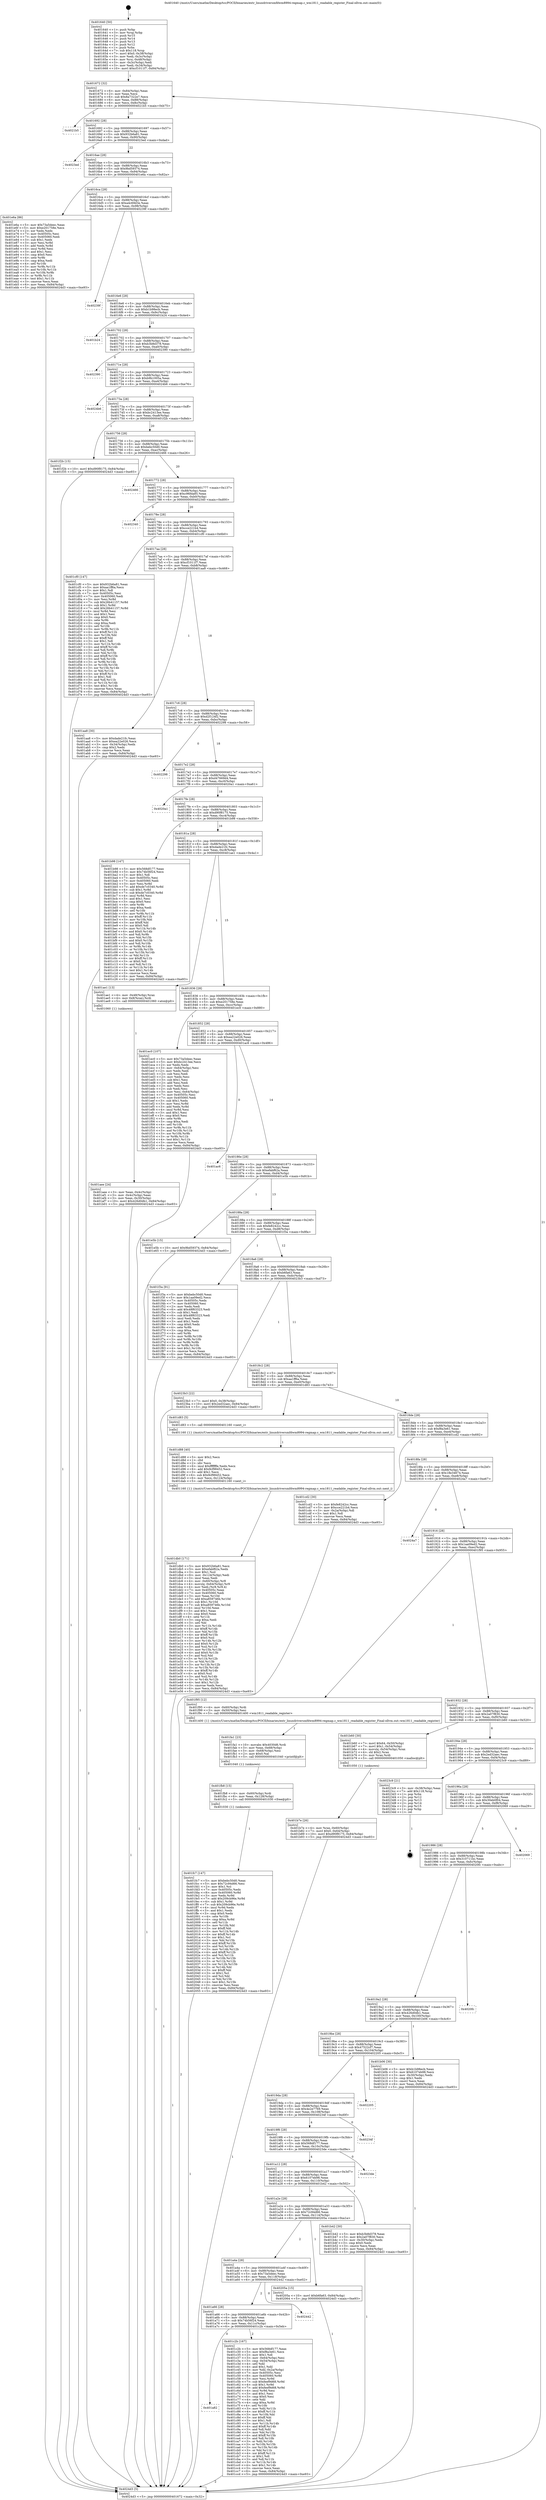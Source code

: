 digraph "0x401640" {
  label = "0x401640 (/mnt/c/Users/mathe/Desktop/tcc/POCII/binaries/extr_linuxdriversmfdwm8994-regmap.c_wm1811_readable_register_Final-ollvm.out::main(0))"
  labelloc = "t"
  node[shape=record]

  Entry [label="",width=0.3,height=0.3,shape=circle,fillcolor=black,style=filled]
  "0x401672" [label="{
     0x401672 [32]\l
     | [instrs]\l
     &nbsp;&nbsp;0x401672 \<+6\>: mov -0x84(%rbp),%eax\l
     &nbsp;&nbsp;0x401678 \<+2\>: mov %eax,%ecx\l
     &nbsp;&nbsp;0x40167a \<+6\>: sub $0x8a7322e7,%ecx\l
     &nbsp;&nbsp;0x401680 \<+6\>: mov %eax,-0x88(%rbp)\l
     &nbsp;&nbsp;0x401686 \<+6\>: mov %ecx,-0x8c(%rbp)\l
     &nbsp;&nbsp;0x40168c \<+6\>: je 00000000004021b5 \<main+0xb75\>\l
  }"]
  "0x4021b5" [label="{
     0x4021b5\l
  }", style=dashed]
  "0x401692" [label="{
     0x401692 [28]\l
     | [instrs]\l
     &nbsp;&nbsp;0x401692 \<+5\>: jmp 0000000000401697 \<main+0x57\>\l
     &nbsp;&nbsp;0x401697 \<+6\>: mov -0x88(%rbp),%eax\l
     &nbsp;&nbsp;0x40169d \<+5\>: sub $0x932b6a81,%eax\l
     &nbsp;&nbsp;0x4016a2 \<+6\>: mov %eax,-0x90(%rbp)\l
     &nbsp;&nbsp;0x4016a8 \<+6\>: je 00000000004023ed \<main+0xdad\>\l
  }"]
  Exit [label="",width=0.3,height=0.3,shape=circle,fillcolor=black,style=filled,peripheries=2]
  "0x4023ed" [label="{
     0x4023ed\l
  }", style=dashed]
  "0x4016ae" [label="{
     0x4016ae [28]\l
     | [instrs]\l
     &nbsp;&nbsp;0x4016ae \<+5\>: jmp 00000000004016b3 \<main+0x73\>\l
     &nbsp;&nbsp;0x4016b3 \<+6\>: mov -0x88(%rbp),%eax\l
     &nbsp;&nbsp;0x4016b9 \<+5\>: sub $0x9bd59374,%eax\l
     &nbsp;&nbsp;0x4016be \<+6\>: mov %eax,-0x94(%rbp)\l
     &nbsp;&nbsp;0x4016c4 \<+6\>: je 0000000000401e6a \<main+0x82a\>\l
  }"]
  "0x401fc7" [label="{
     0x401fc7 [147]\l
     | [instrs]\l
     &nbsp;&nbsp;0x401fc7 \<+5\>: mov $0xbebc50d0,%eax\l
     &nbsp;&nbsp;0x401fcc \<+5\>: mov $0x72c94d66,%esi\l
     &nbsp;&nbsp;0x401fd1 \<+2\>: mov $0x1,%cl\l
     &nbsp;&nbsp;0x401fd3 \<+7\>: mov 0x40505c,%edx\l
     &nbsp;&nbsp;0x401fda \<+8\>: mov 0x405060,%r8d\l
     &nbsp;&nbsp;0x401fe2 \<+3\>: mov %edx,%r9d\l
     &nbsp;&nbsp;0x401fe5 \<+7\>: add $0x209cb96e,%r9d\l
     &nbsp;&nbsp;0x401fec \<+4\>: sub $0x1,%r9d\l
     &nbsp;&nbsp;0x401ff0 \<+7\>: sub $0x209cb96e,%r9d\l
     &nbsp;&nbsp;0x401ff7 \<+4\>: imul %r9d,%edx\l
     &nbsp;&nbsp;0x401ffb \<+3\>: and $0x1,%edx\l
     &nbsp;&nbsp;0x401ffe \<+3\>: cmp $0x0,%edx\l
     &nbsp;&nbsp;0x402001 \<+4\>: sete %r10b\l
     &nbsp;&nbsp;0x402005 \<+4\>: cmp $0xa,%r8d\l
     &nbsp;&nbsp;0x402009 \<+4\>: setl %r11b\l
     &nbsp;&nbsp;0x40200d \<+3\>: mov %r10b,%bl\l
     &nbsp;&nbsp;0x402010 \<+3\>: xor $0xff,%bl\l
     &nbsp;&nbsp;0x402013 \<+3\>: mov %r11b,%r14b\l
     &nbsp;&nbsp;0x402016 \<+4\>: xor $0xff,%r14b\l
     &nbsp;&nbsp;0x40201a \<+3\>: xor $0x1,%cl\l
     &nbsp;&nbsp;0x40201d \<+3\>: mov %bl,%r15b\l
     &nbsp;&nbsp;0x402020 \<+4\>: and $0xff,%r15b\l
     &nbsp;&nbsp;0x402024 \<+3\>: and %cl,%r10b\l
     &nbsp;&nbsp;0x402027 \<+3\>: mov %r14b,%r12b\l
     &nbsp;&nbsp;0x40202a \<+4\>: and $0xff,%r12b\l
     &nbsp;&nbsp;0x40202e \<+3\>: and %cl,%r11b\l
     &nbsp;&nbsp;0x402031 \<+3\>: or %r10b,%r15b\l
     &nbsp;&nbsp;0x402034 \<+3\>: or %r11b,%r12b\l
     &nbsp;&nbsp;0x402037 \<+3\>: xor %r12b,%r15b\l
     &nbsp;&nbsp;0x40203a \<+3\>: or %r14b,%bl\l
     &nbsp;&nbsp;0x40203d \<+3\>: xor $0xff,%bl\l
     &nbsp;&nbsp;0x402040 \<+3\>: or $0x1,%cl\l
     &nbsp;&nbsp;0x402043 \<+2\>: and %cl,%bl\l
     &nbsp;&nbsp;0x402045 \<+3\>: or %bl,%r15b\l
     &nbsp;&nbsp;0x402048 \<+4\>: test $0x1,%r15b\l
     &nbsp;&nbsp;0x40204c \<+3\>: cmovne %esi,%eax\l
     &nbsp;&nbsp;0x40204f \<+6\>: mov %eax,-0x84(%rbp)\l
     &nbsp;&nbsp;0x402055 \<+5\>: jmp 00000000004024d3 \<main+0xe93\>\l
  }"]
  "0x401e6a" [label="{
     0x401e6a [86]\l
     | [instrs]\l
     &nbsp;&nbsp;0x401e6a \<+5\>: mov $0x73a5deec,%eax\l
     &nbsp;&nbsp;0x401e6f \<+5\>: mov $0xe201758e,%ecx\l
     &nbsp;&nbsp;0x401e74 \<+2\>: xor %edx,%edx\l
     &nbsp;&nbsp;0x401e76 \<+7\>: mov 0x40505c,%esi\l
     &nbsp;&nbsp;0x401e7d \<+7\>: mov 0x405060,%edi\l
     &nbsp;&nbsp;0x401e84 \<+3\>: sub $0x1,%edx\l
     &nbsp;&nbsp;0x401e87 \<+3\>: mov %esi,%r8d\l
     &nbsp;&nbsp;0x401e8a \<+3\>: add %edx,%r8d\l
     &nbsp;&nbsp;0x401e8d \<+4\>: imul %r8d,%esi\l
     &nbsp;&nbsp;0x401e91 \<+3\>: and $0x1,%esi\l
     &nbsp;&nbsp;0x401e94 \<+3\>: cmp $0x0,%esi\l
     &nbsp;&nbsp;0x401e97 \<+4\>: sete %r9b\l
     &nbsp;&nbsp;0x401e9b \<+3\>: cmp $0xa,%edi\l
     &nbsp;&nbsp;0x401e9e \<+4\>: setl %r10b\l
     &nbsp;&nbsp;0x401ea2 \<+3\>: mov %r9b,%r11b\l
     &nbsp;&nbsp;0x401ea5 \<+3\>: and %r10b,%r11b\l
     &nbsp;&nbsp;0x401ea8 \<+3\>: xor %r10b,%r9b\l
     &nbsp;&nbsp;0x401eab \<+3\>: or %r9b,%r11b\l
     &nbsp;&nbsp;0x401eae \<+4\>: test $0x1,%r11b\l
     &nbsp;&nbsp;0x401eb2 \<+3\>: cmovne %ecx,%eax\l
     &nbsp;&nbsp;0x401eb5 \<+6\>: mov %eax,-0x84(%rbp)\l
     &nbsp;&nbsp;0x401ebb \<+5\>: jmp 00000000004024d3 \<main+0xe93\>\l
  }"]
  "0x4016ca" [label="{
     0x4016ca [28]\l
     | [instrs]\l
     &nbsp;&nbsp;0x4016ca \<+5\>: jmp 00000000004016cf \<main+0x8f\>\l
     &nbsp;&nbsp;0x4016cf \<+6\>: mov -0x88(%rbp),%eax\l
     &nbsp;&nbsp;0x4016d5 \<+5\>: sub $0xa4c69d3e,%eax\l
     &nbsp;&nbsp;0x4016da \<+6\>: mov %eax,-0x98(%rbp)\l
     &nbsp;&nbsp;0x4016e0 \<+6\>: je 000000000040239f \<main+0xd5f\>\l
  }"]
  "0x401fb8" [label="{
     0x401fb8 [15]\l
     | [instrs]\l
     &nbsp;&nbsp;0x401fb8 \<+4\>: mov -0x60(%rbp),%rdi\l
     &nbsp;&nbsp;0x401fbc \<+6\>: mov %eax,-0x128(%rbp)\l
     &nbsp;&nbsp;0x401fc2 \<+5\>: call 0000000000401030 \<free@plt\>\l
     | [calls]\l
     &nbsp;&nbsp;0x401030 \{1\} (unknown)\l
  }"]
  "0x40239f" [label="{
     0x40239f\l
  }", style=dashed]
  "0x4016e6" [label="{
     0x4016e6 [28]\l
     | [instrs]\l
     &nbsp;&nbsp;0x4016e6 \<+5\>: jmp 00000000004016eb \<main+0xab\>\l
     &nbsp;&nbsp;0x4016eb \<+6\>: mov -0x88(%rbp),%eax\l
     &nbsp;&nbsp;0x4016f1 \<+5\>: sub $0xb1b98ecb,%eax\l
     &nbsp;&nbsp;0x4016f6 \<+6\>: mov %eax,-0x9c(%rbp)\l
     &nbsp;&nbsp;0x4016fc \<+6\>: je 0000000000401b24 \<main+0x4e4\>\l
  }"]
  "0x401fa1" [label="{
     0x401fa1 [23]\l
     | [instrs]\l
     &nbsp;&nbsp;0x401fa1 \<+10\>: movabs $0x4030d6,%rdi\l
     &nbsp;&nbsp;0x401fab \<+3\>: mov %eax,-0x68(%rbp)\l
     &nbsp;&nbsp;0x401fae \<+3\>: mov -0x68(%rbp),%esi\l
     &nbsp;&nbsp;0x401fb1 \<+2\>: mov $0x0,%al\l
     &nbsp;&nbsp;0x401fb3 \<+5\>: call 0000000000401040 \<printf@plt\>\l
     | [calls]\l
     &nbsp;&nbsp;0x401040 \{1\} (unknown)\l
  }"]
  "0x401b24" [label="{
     0x401b24\l
  }", style=dashed]
  "0x401702" [label="{
     0x401702 [28]\l
     | [instrs]\l
     &nbsp;&nbsp;0x401702 \<+5\>: jmp 0000000000401707 \<main+0xc7\>\l
     &nbsp;&nbsp;0x401707 \<+6\>: mov -0x88(%rbp),%eax\l
     &nbsp;&nbsp;0x40170d \<+5\>: sub $0xb3b8d378,%eax\l
     &nbsp;&nbsp;0x401712 \<+6\>: mov %eax,-0xa0(%rbp)\l
     &nbsp;&nbsp;0x401718 \<+6\>: je 0000000000402390 \<main+0xd50\>\l
  }"]
  "0x401db0" [label="{
     0x401db0 [171]\l
     | [instrs]\l
     &nbsp;&nbsp;0x401db0 \<+5\>: mov $0x932b6a81,%ecx\l
     &nbsp;&nbsp;0x401db5 \<+5\>: mov $0xefabf62a,%edx\l
     &nbsp;&nbsp;0x401dba \<+3\>: mov $0x1,%sil\l
     &nbsp;&nbsp;0x401dbd \<+6\>: mov -0x124(%rbp),%edi\l
     &nbsp;&nbsp;0x401dc3 \<+3\>: imul %eax,%edi\l
     &nbsp;&nbsp;0x401dc6 \<+4\>: mov -0x60(%rbp),%r8\l
     &nbsp;&nbsp;0x401dca \<+4\>: movslq -0x64(%rbp),%r9\l
     &nbsp;&nbsp;0x401dce \<+4\>: mov %edi,(%r8,%r9,4)\l
     &nbsp;&nbsp;0x401dd2 \<+7\>: mov 0x40505c,%eax\l
     &nbsp;&nbsp;0x401dd9 \<+7\>: mov 0x405060,%edi\l
     &nbsp;&nbsp;0x401de0 \<+3\>: mov %eax,%r10d\l
     &nbsp;&nbsp;0x401de3 \<+7\>: add $0xa859746b,%r10d\l
     &nbsp;&nbsp;0x401dea \<+4\>: sub $0x1,%r10d\l
     &nbsp;&nbsp;0x401dee \<+7\>: sub $0xa859746b,%r10d\l
     &nbsp;&nbsp;0x401df5 \<+4\>: imul %r10d,%eax\l
     &nbsp;&nbsp;0x401df9 \<+3\>: and $0x1,%eax\l
     &nbsp;&nbsp;0x401dfc \<+3\>: cmp $0x0,%eax\l
     &nbsp;&nbsp;0x401dff \<+4\>: sete %r11b\l
     &nbsp;&nbsp;0x401e03 \<+3\>: cmp $0xa,%edi\l
     &nbsp;&nbsp;0x401e06 \<+3\>: setl %bl\l
     &nbsp;&nbsp;0x401e09 \<+3\>: mov %r11b,%r14b\l
     &nbsp;&nbsp;0x401e0c \<+4\>: xor $0xff,%r14b\l
     &nbsp;&nbsp;0x401e10 \<+3\>: mov %bl,%r15b\l
     &nbsp;&nbsp;0x401e13 \<+4\>: xor $0xff,%r15b\l
     &nbsp;&nbsp;0x401e17 \<+4\>: xor $0x0,%sil\l
     &nbsp;&nbsp;0x401e1b \<+3\>: mov %r14b,%r12b\l
     &nbsp;&nbsp;0x401e1e \<+4\>: and $0x0,%r12b\l
     &nbsp;&nbsp;0x401e22 \<+3\>: and %sil,%r11b\l
     &nbsp;&nbsp;0x401e25 \<+3\>: mov %r15b,%r13b\l
     &nbsp;&nbsp;0x401e28 \<+4\>: and $0x0,%r13b\l
     &nbsp;&nbsp;0x401e2c \<+3\>: and %sil,%bl\l
     &nbsp;&nbsp;0x401e2f \<+3\>: or %r11b,%r12b\l
     &nbsp;&nbsp;0x401e32 \<+3\>: or %bl,%r13b\l
     &nbsp;&nbsp;0x401e35 \<+3\>: xor %r13b,%r12b\l
     &nbsp;&nbsp;0x401e38 \<+3\>: or %r15b,%r14b\l
     &nbsp;&nbsp;0x401e3b \<+4\>: xor $0xff,%r14b\l
     &nbsp;&nbsp;0x401e3f \<+4\>: or $0x0,%sil\l
     &nbsp;&nbsp;0x401e43 \<+3\>: and %sil,%r14b\l
     &nbsp;&nbsp;0x401e46 \<+3\>: or %r14b,%r12b\l
     &nbsp;&nbsp;0x401e49 \<+4\>: test $0x1,%r12b\l
     &nbsp;&nbsp;0x401e4d \<+3\>: cmovne %edx,%ecx\l
     &nbsp;&nbsp;0x401e50 \<+6\>: mov %ecx,-0x84(%rbp)\l
     &nbsp;&nbsp;0x401e56 \<+5\>: jmp 00000000004024d3 \<main+0xe93\>\l
  }"]
  "0x402390" [label="{
     0x402390\l
  }", style=dashed]
  "0x40171e" [label="{
     0x40171e [28]\l
     | [instrs]\l
     &nbsp;&nbsp;0x40171e \<+5\>: jmp 0000000000401723 \<main+0xe3\>\l
     &nbsp;&nbsp;0x401723 \<+6\>: mov -0x88(%rbp),%eax\l
     &nbsp;&nbsp;0x401729 \<+5\>: sub $0xb9b1005a,%eax\l
     &nbsp;&nbsp;0x40172e \<+6\>: mov %eax,-0xa4(%rbp)\l
     &nbsp;&nbsp;0x401734 \<+6\>: je 00000000004024b6 \<main+0xe76\>\l
  }"]
  "0x401d88" [label="{
     0x401d88 [40]\l
     | [instrs]\l
     &nbsp;&nbsp;0x401d88 \<+5\>: mov $0x2,%ecx\l
     &nbsp;&nbsp;0x401d8d \<+1\>: cltd\l
     &nbsp;&nbsp;0x401d8e \<+2\>: idiv %ecx\l
     &nbsp;&nbsp;0x401d90 \<+6\>: imul $0xfffffffe,%edx,%ecx\l
     &nbsp;&nbsp;0x401d96 \<+6\>: add $0x9cf98452,%ecx\l
     &nbsp;&nbsp;0x401d9c \<+3\>: add $0x1,%ecx\l
     &nbsp;&nbsp;0x401d9f \<+6\>: sub $0x9cf98452,%ecx\l
     &nbsp;&nbsp;0x401da5 \<+6\>: mov %ecx,-0x124(%rbp)\l
     &nbsp;&nbsp;0x401dab \<+5\>: call 0000000000401160 \<next_i\>\l
     | [calls]\l
     &nbsp;&nbsp;0x401160 \{1\} (/mnt/c/Users/mathe/Desktop/tcc/POCII/binaries/extr_linuxdriversmfdwm8994-regmap.c_wm1811_readable_register_Final-ollvm.out::next_i)\l
  }"]
  "0x4024b6" [label="{
     0x4024b6\l
  }", style=dashed]
  "0x40173a" [label="{
     0x40173a [28]\l
     | [instrs]\l
     &nbsp;&nbsp;0x40173a \<+5\>: jmp 000000000040173f \<main+0xff\>\l
     &nbsp;&nbsp;0x40173f \<+6\>: mov -0x88(%rbp),%eax\l
     &nbsp;&nbsp;0x401745 \<+5\>: sub $0xbc2413ee,%eax\l
     &nbsp;&nbsp;0x40174a \<+6\>: mov %eax,-0xa8(%rbp)\l
     &nbsp;&nbsp;0x401750 \<+6\>: je 0000000000401f2b \<main+0x8eb\>\l
  }"]
  "0x401a82" [label="{
     0x401a82\l
  }", style=dashed]
  "0x401f2b" [label="{
     0x401f2b [15]\l
     | [instrs]\l
     &nbsp;&nbsp;0x401f2b \<+10\>: movl $0xd90f8175,-0x84(%rbp)\l
     &nbsp;&nbsp;0x401f35 \<+5\>: jmp 00000000004024d3 \<main+0xe93\>\l
  }"]
  "0x401756" [label="{
     0x401756 [28]\l
     | [instrs]\l
     &nbsp;&nbsp;0x401756 \<+5\>: jmp 000000000040175b \<main+0x11b\>\l
     &nbsp;&nbsp;0x40175b \<+6\>: mov -0x88(%rbp),%eax\l
     &nbsp;&nbsp;0x401761 \<+5\>: sub $0xbebc50d0,%eax\l
     &nbsp;&nbsp;0x401766 \<+6\>: mov %eax,-0xac(%rbp)\l
     &nbsp;&nbsp;0x40176c \<+6\>: je 0000000000402466 \<main+0xe26\>\l
  }"]
  "0x401c2b" [label="{
     0x401c2b [167]\l
     | [instrs]\l
     &nbsp;&nbsp;0x401c2b \<+5\>: mov $0x568df177,%eax\l
     &nbsp;&nbsp;0x401c30 \<+5\>: mov $0xf8a3e61,%ecx\l
     &nbsp;&nbsp;0x401c35 \<+2\>: mov $0x1,%dl\l
     &nbsp;&nbsp;0x401c37 \<+3\>: mov -0x64(%rbp),%esi\l
     &nbsp;&nbsp;0x401c3a \<+3\>: cmp -0x54(%rbp),%esi\l
     &nbsp;&nbsp;0x401c3d \<+4\>: setl %dil\l
     &nbsp;&nbsp;0x401c41 \<+4\>: and $0x1,%dil\l
     &nbsp;&nbsp;0x401c45 \<+4\>: mov %dil,-0x2a(%rbp)\l
     &nbsp;&nbsp;0x401c49 \<+7\>: mov 0x40505c,%esi\l
     &nbsp;&nbsp;0x401c50 \<+8\>: mov 0x405060,%r8d\l
     &nbsp;&nbsp;0x401c58 \<+3\>: mov %esi,%r9d\l
     &nbsp;&nbsp;0x401c5b \<+7\>: sub $0xfeef9d68,%r9d\l
     &nbsp;&nbsp;0x401c62 \<+4\>: sub $0x1,%r9d\l
     &nbsp;&nbsp;0x401c66 \<+7\>: add $0xfeef9d68,%r9d\l
     &nbsp;&nbsp;0x401c6d \<+4\>: imul %r9d,%esi\l
     &nbsp;&nbsp;0x401c71 \<+3\>: and $0x1,%esi\l
     &nbsp;&nbsp;0x401c74 \<+3\>: cmp $0x0,%esi\l
     &nbsp;&nbsp;0x401c77 \<+4\>: sete %dil\l
     &nbsp;&nbsp;0x401c7b \<+4\>: cmp $0xa,%r8d\l
     &nbsp;&nbsp;0x401c7f \<+4\>: setl %r10b\l
     &nbsp;&nbsp;0x401c83 \<+3\>: mov %dil,%r11b\l
     &nbsp;&nbsp;0x401c86 \<+4\>: xor $0xff,%r11b\l
     &nbsp;&nbsp;0x401c8a \<+3\>: mov %r10b,%bl\l
     &nbsp;&nbsp;0x401c8d \<+3\>: xor $0xff,%bl\l
     &nbsp;&nbsp;0x401c90 \<+3\>: xor $0x1,%dl\l
     &nbsp;&nbsp;0x401c93 \<+3\>: mov %r11b,%r14b\l
     &nbsp;&nbsp;0x401c96 \<+4\>: and $0xff,%r14b\l
     &nbsp;&nbsp;0x401c9a \<+3\>: and %dl,%dil\l
     &nbsp;&nbsp;0x401c9d \<+3\>: mov %bl,%r15b\l
     &nbsp;&nbsp;0x401ca0 \<+4\>: and $0xff,%r15b\l
     &nbsp;&nbsp;0x401ca4 \<+3\>: and %dl,%r10b\l
     &nbsp;&nbsp;0x401ca7 \<+3\>: or %dil,%r14b\l
     &nbsp;&nbsp;0x401caa \<+3\>: or %r10b,%r15b\l
     &nbsp;&nbsp;0x401cad \<+3\>: xor %r15b,%r14b\l
     &nbsp;&nbsp;0x401cb0 \<+3\>: or %bl,%r11b\l
     &nbsp;&nbsp;0x401cb3 \<+4\>: xor $0xff,%r11b\l
     &nbsp;&nbsp;0x401cb7 \<+3\>: or $0x1,%dl\l
     &nbsp;&nbsp;0x401cba \<+3\>: and %dl,%r11b\l
     &nbsp;&nbsp;0x401cbd \<+3\>: or %r11b,%r14b\l
     &nbsp;&nbsp;0x401cc0 \<+4\>: test $0x1,%r14b\l
     &nbsp;&nbsp;0x401cc4 \<+3\>: cmovne %ecx,%eax\l
     &nbsp;&nbsp;0x401cc7 \<+6\>: mov %eax,-0x84(%rbp)\l
     &nbsp;&nbsp;0x401ccd \<+5\>: jmp 00000000004024d3 \<main+0xe93\>\l
  }"]
  "0x402466" [label="{
     0x402466\l
  }", style=dashed]
  "0x401772" [label="{
     0x401772 [28]\l
     | [instrs]\l
     &nbsp;&nbsp;0x401772 \<+5\>: jmp 0000000000401777 \<main+0x137\>\l
     &nbsp;&nbsp;0x401777 \<+6\>: mov -0x88(%rbp),%eax\l
     &nbsp;&nbsp;0x40177d \<+5\>: sub $0xc96fda85,%eax\l
     &nbsp;&nbsp;0x401782 \<+6\>: mov %eax,-0xb0(%rbp)\l
     &nbsp;&nbsp;0x401788 \<+6\>: je 0000000000402340 \<main+0xd00\>\l
  }"]
  "0x401a66" [label="{
     0x401a66 [28]\l
     | [instrs]\l
     &nbsp;&nbsp;0x401a66 \<+5\>: jmp 0000000000401a6b \<main+0x42b\>\l
     &nbsp;&nbsp;0x401a6b \<+6\>: mov -0x88(%rbp),%eax\l
     &nbsp;&nbsp;0x401a71 \<+5\>: sub $0x74b56f24,%eax\l
     &nbsp;&nbsp;0x401a76 \<+6\>: mov %eax,-0x11c(%rbp)\l
     &nbsp;&nbsp;0x401a7c \<+6\>: je 0000000000401c2b \<main+0x5eb\>\l
  }"]
  "0x402340" [label="{
     0x402340\l
  }", style=dashed]
  "0x40178e" [label="{
     0x40178e [28]\l
     | [instrs]\l
     &nbsp;&nbsp;0x40178e \<+5\>: jmp 0000000000401793 \<main+0x153\>\l
     &nbsp;&nbsp;0x401793 \<+6\>: mov -0x88(%rbp),%eax\l
     &nbsp;&nbsp;0x401799 \<+5\>: sub $0xcce221b4,%eax\l
     &nbsp;&nbsp;0x40179e \<+6\>: mov %eax,-0xb4(%rbp)\l
     &nbsp;&nbsp;0x4017a4 \<+6\>: je 0000000000401cf0 \<main+0x6b0\>\l
  }"]
  "0x402442" [label="{
     0x402442\l
  }", style=dashed]
  "0x401cf0" [label="{
     0x401cf0 [147]\l
     | [instrs]\l
     &nbsp;&nbsp;0x401cf0 \<+5\>: mov $0x932b6a81,%eax\l
     &nbsp;&nbsp;0x401cf5 \<+5\>: mov $0xaa1ff6a,%ecx\l
     &nbsp;&nbsp;0x401cfa \<+2\>: mov $0x1,%dl\l
     &nbsp;&nbsp;0x401cfc \<+7\>: mov 0x40505c,%esi\l
     &nbsp;&nbsp;0x401d03 \<+7\>: mov 0x405060,%edi\l
     &nbsp;&nbsp;0x401d0a \<+3\>: mov %esi,%r8d\l
     &nbsp;&nbsp;0x401d0d \<+7\>: sub $0x26b41157,%r8d\l
     &nbsp;&nbsp;0x401d14 \<+4\>: sub $0x1,%r8d\l
     &nbsp;&nbsp;0x401d18 \<+7\>: add $0x26b41157,%r8d\l
     &nbsp;&nbsp;0x401d1f \<+4\>: imul %r8d,%esi\l
     &nbsp;&nbsp;0x401d23 \<+3\>: and $0x1,%esi\l
     &nbsp;&nbsp;0x401d26 \<+3\>: cmp $0x0,%esi\l
     &nbsp;&nbsp;0x401d29 \<+4\>: sete %r9b\l
     &nbsp;&nbsp;0x401d2d \<+3\>: cmp $0xa,%edi\l
     &nbsp;&nbsp;0x401d30 \<+4\>: setl %r10b\l
     &nbsp;&nbsp;0x401d34 \<+3\>: mov %r9b,%r11b\l
     &nbsp;&nbsp;0x401d37 \<+4\>: xor $0xff,%r11b\l
     &nbsp;&nbsp;0x401d3b \<+3\>: mov %r10b,%bl\l
     &nbsp;&nbsp;0x401d3e \<+3\>: xor $0xff,%bl\l
     &nbsp;&nbsp;0x401d41 \<+3\>: xor $0x1,%dl\l
     &nbsp;&nbsp;0x401d44 \<+3\>: mov %r11b,%r14b\l
     &nbsp;&nbsp;0x401d47 \<+4\>: and $0xff,%r14b\l
     &nbsp;&nbsp;0x401d4b \<+3\>: and %dl,%r9b\l
     &nbsp;&nbsp;0x401d4e \<+3\>: mov %bl,%r15b\l
     &nbsp;&nbsp;0x401d51 \<+4\>: and $0xff,%r15b\l
     &nbsp;&nbsp;0x401d55 \<+3\>: and %dl,%r10b\l
     &nbsp;&nbsp;0x401d58 \<+3\>: or %r9b,%r14b\l
     &nbsp;&nbsp;0x401d5b \<+3\>: or %r10b,%r15b\l
     &nbsp;&nbsp;0x401d5e \<+3\>: xor %r15b,%r14b\l
     &nbsp;&nbsp;0x401d61 \<+3\>: or %bl,%r11b\l
     &nbsp;&nbsp;0x401d64 \<+4\>: xor $0xff,%r11b\l
     &nbsp;&nbsp;0x401d68 \<+3\>: or $0x1,%dl\l
     &nbsp;&nbsp;0x401d6b \<+3\>: and %dl,%r11b\l
     &nbsp;&nbsp;0x401d6e \<+3\>: or %r11b,%r14b\l
     &nbsp;&nbsp;0x401d71 \<+4\>: test $0x1,%r14b\l
     &nbsp;&nbsp;0x401d75 \<+3\>: cmovne %ecx,%eax\l
     &nbsp;&nbsp;0x401d78 \<+6\>: mov %eax,-0x84(%rbp)\l
     &nbsp;&nbsp;0x401d7e \<+5\>: jmp 00000000004024d3 \<main+0xe93\>\l
  }"]
  "0x4017aa" [label="{
     0x4017aa [28]\l
     | [instrs]\l
     &nbsp;&nbsp;0x4017aa \<+5\>: jmp 00000000004017af \<main+0x16f\>\l
     &nbsp;&nbsp;0x4017af \<+6\>: mov -0x88(%rbp),%eax\l
     &nbsp;&nbsp;0x4017b5 \<+5\>: sub $0xcf1011f7,%eax\l
     &nbsp;&nbsp;0x4017ba \<+6\>: mov %eax,-0xb8(%rbp)\l
     &nbsp;&nbsp;0x4017c0 \<+6\>: je 0000000000401aa8 \<main+0x468\>\l
  }"]
  "0x401a4a" [label="{
     0x401a4a [28]\l
     | [instrs]\l
     &nbsp;&nbsp;0x401a4a \<+5\>: jmp 0000000000401a4f \<main+0x40f\>\l
     &nbsp;&nbsp;0x401a4f \<+6\>: mov -0x88(%rbp),%eax\l
     &nbsp;&nbsp;0x401a55 \<+5\>: sub $0x73a5deec,%eax\l
     &nbsp;&nbsp;0x401a5a \<+6\>: mov %eax,-0x118(%rbp)\l
     &nbsp;&nbsp;0x401a60 \<+6\>: je 0000000000402442 \<main+0xe02\>\l
  }"]
  "0x401aa8" [label="{
     0x401aa8 [30]\l
     | [instrs]\l
     &nbsp;&nbsp;0x401aa8 \<+5\>: mov $0xdade21fc,%eax\l
     &nbsp;&nbsp;0x401aad \<+5\>: mov $0xea22e026,%ecx\l
     &nbsp;&nbsp;0x401ab2 \<+3\>: mov -0x34(%rbp),%edx\l
     &nbsp;&nbsp;0x401ab5 \<+3\>: cmp $0x2,%edx\l
     &nbsp;&nbsp;0x401ab8 \<+3\>: cmovne %ecx,%eax\l
     &nbsp;&nbsp;0x401abb \<+6\>: mov %eax,-0x84(%rbp)\l
     &nbsp;&nbsp;0x401ac1 \<+5\>: jmp 00000000004024d3 \<main+0xe93\>\l
  }"]
  "0x4017c6" [label="{
     0x4017c6 [28]\l
     | [instrs]\l
     &nbsp;&nbsp;0x4017c6 \<+5\>: jmp 00000000004017cb \<main+0x18b\>\l
     &nbsp;&nbsp;0x4017cb \<+6\>: mov -0x88(%rbp),%eax\l
     &nbsp;&nbsp;0x4017d1 \<+5\>: sub $0xd2f124f2,%eax\l
     &nbsp;&nbsp;0x4017d6 \<+6\>: mov %eax,-0xbc(%rbp)\l
     &nbsp;&nbsp;0x4017dc \<+6\>: je 0000000000402298 \<main+0xc58\>\l
  }"]
  "0x4024d3" [label="{
     0x4024d3 [5]\l
     | [instrs]\l
     &nbsp;&nbsp;0x4024d3 \<+5\>: jmp 0000000000401672 \<main+0x32\>\l
  }"]
  "0x401640" [label="{
     0x401640 [50]\l
     | [instrs]\l
     &nbsp;&nbsp;0x401640 \<+1\>: push %rbp\l
     &nbsp;&nbsp;0x401641 \<+3\>: mov %rsp,%rbp\l
     &nbsp;&nbsp;0x401644 \<+2\>: push %r15\l
     &nbsp;&nbsp;0x401646 \<+2\>: push %r14\l
     &nbsp;&nbsp;0x401648 \<+2\>: push %r13\l
     &nbsp;&nbsp;0x40164a \<+2\>: push %r12\l
     &nbsp;&nbsp;0x40164c \<+1\>: push %rbx\l
     &nbsp;&nbsp;0x40164d \<+7\>: sub $0x118,%rsp\l
     &nbsp;&nbsp;0x401654 \<+7\>: movl $0x0,-0x38(%rbp)\l
     &nbsp;&nbsp;0x40165b \<+3\>: mov %edi,-0x3c(%rbp)\l
     &nbsp;&nbsp;0x40165e \<+4\>: mov %rsi,-0x48(%rbp)\l
     &nbsp;&nbsp;0x401662 \<+3\>: mov -0x3c(%rbp),%edi\l
     &nbsp;&nbsp;0x401665 \<+3\>: mov %edi,-0x34(%rbp)\l
     &nbsp;&nbsp;0x401668 \<+10\>: movl $0xcf1011f7,-0x84(%rbp)\l
  }"]
  "0x40205a" [label="{
     0x40205a [15]\l
     | [instrs]\l
     &nbsp;&nbsp;0x40205a \<+10\>: movl $0xb6fa63,-0x84(%rbp)\l
     &nbsp;&nbsp;0x402064 \<+5\>: jmp 00000000004024d3 \<main+0xe93\>\l
  }"]
  "0x402298" [label="{
     0x402298\l
  }", style=dashed]
  "0x4017e2" [label="{
     0x4017e2 [28]\l
     | [instrs]\l
     &nbsp;&nbsp;0x4017e2 \<+5\>: jmp 00000000004017e7 \<main+0x1a7\>\l
     &nbsp;&nbsp;0x4017e7 \<+6\>: mov -0x88(%rbp),%eax\l
     &nbsp;&nbsp;0x4017ed \<+5\>: sub $0xd47669d4,%eax\l
     &nbsp;&nbsp;0x4017f2 \<+6\>: mov %eax,-0xc0(%rbp)\l
     &nbsp;&nbsp;0x4017f8 \<+6\>: je 00000000004020a1 \<main+0xa61\>\l
  }"]
  "0x401b7e" [label="{
     0x401b7e [26]\l
     | [instrs]\l
     &nbsp;&nbsp;0x401b7e \<+4\>: mov %rax,-0x60(%rbp)\l
     &nbsp;&nbsp;0x401b82 \<+7\>: movl $0x0,-0x64(%rbp)\l
     &nbsp;&nbsp;0x401b89 \<+10\>: movl $0xd90f8175,-0x84(%rbp)\l
     &nbsp;&nbsp;0x401b93 \<+5\>: jmp 00000000004024d3 \<main+0xe93\>\l
  }"]
  "0x4020a1" [label="{
     0x4020a1\l
  }", style=dashed]
  "0x4017fe" [label="{
     0x4017fe [28]\l
     | [instrs]\l
     &nbsp;&nbsp;0x4017fe \<+5\>: jmp 0000000000401803 \<main+0x1c3\>\l
     &nbsp;&nbsp;0x401803 \<+6\>: mov -0x88(%rbp),%eax\l
     &nbsp;&nbsp;0x401809 \<+5\>: sub $0xd90f8175,%eax\l
     &nbsp;&nbsp;0x40180e \<+6\>: mov %eax,-0xc4(%rbp)\l
     &nbsp;&nbsp;0x401814 \<+6\>: je 0000000000401b98 \<main+0x558\>\l
  }"]
  "0x401a2e" [label="{
     0x401a2e [28]\l
     | [instrs]\l
     &nbsp;&nbsp;0x401a2e \<+5\>: jmp 0000000000401a33 \<main+0x3f3\>\l
     &nbsp;&nbsp;0x401a33 \<+6\>: mov -0x88(%rbp),%eax\l
     &nbsp;&nbsp;0x401a39 \<+5\>: sub $0x72c94d66,%eax\l
     &nbsp;&nbsp;0x401a3e \<+6\>: mov %eax,-0x114(%rbp)\l
     &nbsp;&nbsp;0x401a44 \<+6\>: je 000000000040205a \<main+0xa1a\>\l
  }"]
  "0x401b98" [label="{
     0x401b98 [147]\l
     | [instrs]\l
     &nbsp;&nbsp;0x401b98 \<+5\>: mov $0x568df177,%eax\l
     &nbsp;&nbsp;0x401b9d \<+5\>: mov $0x74b56f24,%ecx\l
     &nbsp;&nbsp;0x401ba2 \<+2\>: mov $0x1,%dl\l
     &nbsp;&nbsp;0x401ba4 \<+7\>: mov 0x40505c,%esi\l
     &nbsp;&nbsp;0x401bab \<+7\>: mov 0x405060,%edi\l
     &nbsp;&nbsp;0x401bb2 \<+3\>: mov %esi,%r8d\l
     &nbsp;&nbsp;0x401bb5 \<+7\>: add $0xde7c0340,%r8d\l
     &nbsp;&nbsp;0x401bbc \<+4\>: sub $0x1,%r8d\l
     &nbsp;&nbsp;0x401bc0 \<+7\>: sub $0xde7c0340,%r8d\l
     &nbsp;&nbsp;0x401bc7 \<+4\>: imul %r8d,%esi\l
     &nbsp;&nbsp;0x401bcb \<+3\>: and $0x1,%esi\l
     &nbsp;&nbsp;0x401bce \<+3\>: cmp $0x0,%esi\l
     &nbsp;&nbsp;0x401bd1 \<+4\>: sete %r9b\l
     &nbsp;&nbsp;0x401bd5 \<+3\>: cmp $0xa,%edi\l
     &nbsp;&nbsp;0x401bd8 \<+4\>: setl %r10b\l
     &nbsp;&nbsp;0x401bdc \<+3\>: mov %r9b,%r11b\l
     &nbsp;&nbsp;0x401bdf \<+4\>: xor $0xff,%r11b\l
     &nbsp;&nbsp;0x401be3 \<+3\>: mov %r10b,%bl\l
     &nbsp;&nbsp;0x401be6 \<+3\>: xor $0xff,%bl\l
     &nbsp;&nbsp;0x401be9 \<+3\>: xor $0x0,%dl\l
     &nbsp;&nbsp;0x401bec \<+3\>: mov %r11b,%r14b\l
     &nbsp;&nbsp;0x401bef \<+4\>: and $0x0,%r14b\l
     &nbsp;&nbsp;0x401bf3 \<+3\>: and %dl,%r9b\l
     &nbsp;&nbsp;0x401bf6 \<+3\>: mov %bl,%r15b\l
     &nbsp;&nbsp;0x401bf9 \<+4\>: and $0x0,%r15b\l
     &nbsp;&nbsp;0x401bfd \<+3\>: and %dl,%r10b\l
     &nbsp;&nbsp;0x401c00 \<+3\>: or %r9b,%r14b\l
     &nbsp;&nbsp;0x401c03 \<+3\>: or %r10b,%r15b\l
     &nbsp;&nbsp;0x401c06 \<+3\>: xor %r15b,%r14b\l
     &nbsp;&nbsp;0x401c09 \<+3\>: or %bl,%r11b\l
     &nbsp;&nbsp;0x401c0c \<+4\>: xor $0xff,%r11b\l
     &nbsp;&nbsp;0x401c10 \<+3\>: or $0x0,%dl\l
     &nbsp;&nbsp;0x401c13 \<+3\>: and %dl,%r11b\l
     &nbsp;&nbsp;0x401c16 \<+3\>: or %r11b,%r14b\l
     &nbsp;&nbsp;0x401c19 \<+4\>: test $0x1,%r14b\l
     &nbsp;&nbsp;0x401c1d \<+3\>: cmovne %ecx,%eax\l
     &nbsp;&nbsp;0x401c20 \<+6\>: mov %eax,-0x84(%rbp)\l
     &nbsp;&nbsp;0x401c26 \<+5\>: jmp 00000000004024d3 \<main+0xe93\>\l
  }"]
  "0x40181a" [label="{
     0x40181a [28]\l
     | [instrs]\l
     &nbsp;&nbsp;0x40181a \<+5\>: jmp 000000000040181f \<main+0x1df\>\l
     &nbsp;&nbsp;0x40181f \<+6\>: mov -0x88(%rbp),%eax\l
     &nbsp;&nbsp;0x401825 \<+5\>: sub $0xdade21fc,%eax\l
     &nbsp;&nbsp;0x40182a \<+6\>: mov %eax,-0xc8(%rbp)\l
     &nbsp;&nbsp;0x401830 \<+6\>: je 0000000000401ae1 \<main+0x4a1\>\l
  }"]
  "0x401b42" [label="{
     0x401b42 [30]\l
     | [instrs]\l
     &nbsp;&nbsp;0x401b42 \<+5\>: mov $0xb3b8d378,%eax\l
     &nbsp;&nbsp;0x401b47 \<+5\>: mov $0x2a07f830,%ecx\l
     &nbsp;&nbsp;0x401b4c \<+3\>: mov -0x30(%rbp),%edx\l
     &nbsp;&nbsp;0x401b4f \<+3\>: cmp $0x0,%edx\l
     &nbsp;&nbsp;0x401b52 \<+3\>: cmove %ecx,%eax\l
     &nbsp;&nbsp;0x401b55 \<+6\>: mov %eax,-0x84(%rbp)\l
     &nbsp;&nbsp;0x401b5b \<+5\>: jmp 00000000004024d3 \<main+0xe93\>\l
  }"]
  "0x401ae1" [label="{
     0x401ae1 [13]\l
     | [instrs]\l
     &nbsp;&nbsp;0x401ae1 \<+4\>: mov -0x48(%rbp),%rax\l
     &nbsp;&nbsp;0x401ae5 \<+4\>: mov 0x8(%rax),%rdi\l
     &nbsp;&nbsp;0x401ae9 \<+5\>: call 0000000000401060 \<atoi@plt\>\l
     | [calls]\l
     &nbsp;&nbsp;0x401060 \{1\} (unknown)\l
  }"]
  "0x401836" [label="{
     0x401836 [28]\l
     | [instrs]\l
     &nbsp;&nbsp;0x401836 \<+5\>: jmp 000000000040183b \<main+0x1fb\>\l
     &nbsp;&nbsp;0x40183b \<+6\>: mov -0x88(%rbp),%eax\l
     &nbsp;&nbsp;0x401841 \<+5\>: sub $0xe201758e,%eax\l
     &nbsp;&nbsp;0x401846 \<+6\>: mov %eax,-0xcc(%rbp)\l
     &nbsp;&nbsp;0x40184c \<+6\>: je 0000000000401ec0 \<main+0x880\>\l
  }"]
  "0x401aee" [label="{
     0x401aee [24]\l
     | [instrs]\l
     &nbsp;&nbsp;0x401aee \<+3\>: mov %eax,-0x4c(%rbp)\l
     &nbsp;&nbsp;0x401af1 \<+3\>: mov -0x4c(%rbp),%eax\l
     &nbsp;&nbsp;0x401af4 \<+3\>: mov %eax,-0x30(%rbp)\l
     &nbsp;&nbsp;0x401af7 \<+10\>: movl $0x426d0db1,-0x84(%rbp)\l
     &nbsp;&nbsp;0x401b01 \<+5\>: jmp 00000000004024d3 \<main+0xe93\>\l
  }"]
  "0x401a12" [label="{
     0x401a12 [28]\l
     | [instrs]\l
     &nbsp;&nbsp;0x401a12 \<+5\>: jmp 0000000000401a17 \<main+0x3d7\>\l
     &nbsp;&nbsp;0x401a17 \<+6\>: mov -0x88(%rbp),%eax\l
     &nbsp;&nbsp;0x401a1d \<+5\>: sub $0x6107eb98,%eax\l
     &nbsp;&nbsp;0x401a22 \<+6\>: mov %eax,-0x110(%rbp)\l
     &nbsp;&nbsp;0x401a28 \<+6\>: je 0000000000401b42 \<main+0x502\>\l
  }"]
  "0x401ec0" [label="{
     0x401ec0 [107]\l
     | [instrs]\l
     &nbsp;&nbsp;0x401ec0 \<+5\>: mov $0x73a5deec,%eax\l
     &nbsp;&nbsp;0x401ec5 \<+5\>: mov $0xbc2413ee,%ecx\l
     &nbsp;&nbsp;0x401eca \<+2\>: xor %edx,%edx\l
     &nbsp;&nbsp;0x401ecc \<+3\>: mov -0x64(%rbp),%esi\l
     &nbsp;&nbsp;0x401ecf \<+2\>: mov %edx,%edi\l
     &nbsp;&nbsp;0x401ed1 \<+2\>: sub %esi,%edi\l
     &nbsp;&nbsp;0x401ed3 \<+2\>: mov %edx,%esi\l
     &nbsp;&nbsp;0x401ed5 \<+3\>: sub $0x1,%esi\l
     &nbsp;&nbsp;0x401ed8 \<+2\>: add %esi,%edi\l
     &nbsp;&nbsp;0x401eda \<+2\>: mov %edx,%esi\l
     &nbsp;&nbsp;0x401edc \<+2\>: sub %edi,%esi\l
     &nbsp;&nbsp;0x401ede \<+3\>: mov %esi,-0x64(%rbp)\l
     &nbsp;&nbsp;0x401ee1 \<+7\>: mov 0x40505c,%esi\l
     &nbsp;&nbsp;0x401ee8 \<+7\>: mov 0x405060,%edi\l
     &nbsp;&nbsp;0x401eef \<+3\>: sub $0x1,%edx\l
     &nbsp;&nbsp;0x401ef2 \<+3\>: mov %esi,%r8d\l
     &nbsp;&nbsp;0x401ef5 \<+3\>: add %edx,%r8d\l
     &nbsp;&nbsp;0x401ef8 \<+4\>: imul %r8d,%esi\l
     &nbsp;&nbsp;0x401efc \<+3\>: and $0x1,%esi\l
     &nbsp;&nbsp;0x401eff \<+3\>: cmp $0x0,%esi\l
     &nbsp;&nbsp;0x401f02 \<+4\>: sete %r9b\l
     &nbsp;&nbsp;0x401f06 \<+3\>: cmp $0xa,%edi\l
     &nbsp;&nbsp;0x401f09 \<+4\>: setl %r10b\l
     &nbsp;&nbsp;0x401f0d \<+3\>: mov %r9b,%r11b\l
     &nbsp;&nbsp;0x401f10 \<+3\>: and %r10b,%r11b\l
     &nbsp;&nbsp;0x401f13 \<+3\>: xor %r10b,%r9b\l
     &nbsp;&nbsp;0x401f16 \<+3\>: or %r9b,%r11b\l
     &nbsp;&nbsp;0x401f19 \<+4\>: test $0x1,%r11b\l
     &nbsp;&nbsp;0x401f1d \<+3\>: cmovne %ecx,%eax\l
     &nbsp;&nbsp;0x401f20 \<+6\>: mov %eax,-0x84(%rbp)\l
     &nbsp;&nbsp;0x401f26 \<+5\>: jmp 00000000004024d3 \<main+0xe93\>\l
  }"]
  "0x401852" [label="{
     0x401852 [28]\l
     | [instrs]\l
     &nbsp;&nbsp;0x401852 \<+5\>: jmp 0000000000401857 \<main+0x217\>\l
     &nbsp;&nbsp;0x401857 \<+6\>: mov -0x88(%rbp),%eax\l
     &nbsp;&nbsp;0x40185d \<+5\>: sub $0xea22e026,%eax\l
     &nbsp;&nbsp;0x401862 \<+6\>: mov %eax,-0xd0(%rbp)\l
     &nbsp;&nbsp;0x401868 \<+6\>: je 0000000000401ac6 \<main+0x486\>\l
  }"]
  "0x4023de" [label="{
     0x4023de\l
  }", style=dashed]
  "0x401ac6" [label="{
     0x401ac6\l
  }", style=dashed]
  "0x40186e" [label="{
     0x40186e [28]\l
     | [instrs]\l
     &nbsp;&nbsp;0x40186e \<+5\>: jmp 0000000000401873 \<main+0x233\>\l
     &nbsp;&nbsp;0x401873 \<+6\>: mov -0x88(%rbp),%eax\l
     &nbsp;&nbsp;0x401879 \<+5\>: sub $0xefabf62a,%eax\l
     &nbsp;&nbsp;0x40187e \<+6\>: mov %eax,-0xd4(%rbp)\l
     &nbsp;&nbsp;0x401884 \<+6\>: je 0000000000401e5b \<main+0x81b\>\l
  }"]
  "0x4019f6" [label="{
     0x4019f6 [28]\l
     | [instrs]\l
     &nbsp;&nbsp;0x4019f6 \<+5\>: jmp 00000000004019fb \<main+0x3bb\>\l
     &nbsp;&nbsp;0x4019fb \<+6\>: mov -0x88(%rbp),%eax\l
     &nbsp;&nbsp;0x401a01 \<+5\>: sub $0x568df177,%eax\l
     &nbsp;&nbsp;0x401a06 \<+6\>: mov %eax,-0x10c(%rbp)\l
     &nbsp;&nbsp;0x401a0c \<+6\>: je 00000000004023de \<main+0xd9e\>\l
  }"]
  "0x401e5b" [label="{
     0x401e5b [15]\l
     | [instrs]\l
     &nbsp;&nbsp;0x401e5b \<+10\>: movl $0x9bd59374,-0x84(%rbp)\l
     &nbsp;&nbsp;0x401e65 \<+5\>: jmp 00000000004024d3 \<main+0xe93\>\l
  }"]
  "0x40188a" [label="{
     0x40188a [28]\l
     | [instrs]\l
     &nbsp;&nbsp;0x40188a \<+5\>: jmp 000000000040188f \<main+0x24f\>\l
     &nbsp;&nbsp;0x40188f \<+6\>: mov -0x88(%rbp),%eax\l
     &nbsp;&nbsp;0x401895 \<+5\>: sub $0xfe8242cc,%eax\l
     &nbsp;&nbsp;0x40189a \<+6\>: mov %eax,-0xd8(%rbp)\l
     &nbsp;&nbsp;0x4018a0 \<+6\>: je 0000000000401f3a \<main+0x8fa\>\l
  }"]
  "0x40234f" [label="{
     0x40234f\l
  }", style=dashed]
  "0x401f3a" [label="{
     0x401f3a [91]\l
     | [instrs]\l
     &nbsp;&nbsp;0x401f3a \<+5\>: mov $0xbebc50d0,%eax\l
     &nbsp;&nbsp;0x401f3f \<+5\>: mov $0x1aa09ed2,%ecx\l
     &nbsp;&nbsp;0x401f44 \<+7\>: mov 0x40505c,%edx\l
     &nbsp;&nbsp;0x401f4b \<+7\>: mov 0x405060,%esi\l
     &nbsp;&nbsp;0x401f52 \<+2\>: mov %edx,%edi\l
     &nbsp;&nbsp;0x401f54 \<+6\>: add $0x48f63323,%edi\l
     &nbsp;&nbsp;0x401f5a \<+3\>: sub $0x1,%edi\l
     &nbsp;&nbsp;0x401f5d \<+6\>: sub $0x48f63323,%edi\l
     &nbsp;&nbsp;0x401f63 \<+3\>: imul %edi,%edx\l
     &nbsp;&nbsp;0x401f66 \<+3\>: and $0x1,%edx\l
     &nbsp;&nbsp;0x401f69 \<+3\>: cmp $0x0,%edx\l
     &nbsp;&nbsp;0x401f6c \<+4\>: sete %r8b\l
     &nbsp;&nbsp;0x401f70 \<+3\>: cmp $0xa,%esi\l
     &nbsp;&nbsp;0x401f73 \<+4\>: setl %r9b\l
     &nbsp;&nbsp;0x401f77 \<+3\>: mov %r8b,%r10b\l
     &nbsp;&nbsp;0x401f7a \<+3\>: and %r9b,%r10b\l
     &nbsp;&nbsp;0x401f7d \<+3\>: xor %r9b,%r8b\l
     &nbsp;&nbsp;0x401f80 \<+3\>: or %r8b,%r10b\l
     &nbsp;&nbsp;0x401f83 \<+4\>: test $0x1,%r10b\l
     &nbsp;&nbsp;0x401f87 \<+3\>: cmovne %ecx,%eax\l
     &nbsp;&nbsp;0x401f8a \<+6\>: mov %eax,-0x84(%rbp)\l
     &nbsp;&nbsp;0x401f90 \<+5\>: jmp 00000000004024d3 \<main+0xe93\>\l
  }"]
  "0x4018a6" [label="{
     0x4018a6 [28]\l
     | [instrs]\l
     &nbsp;&nbsp;0x4018a6 \<+5\>: jmp 00000000004018ab \<main+0x26b\>\l
     &nbsp;&nbsp;0x4018ab \<+6\>: mov -0x88(%rbp),%eax\l
     &nbsp;&nbsp;0x4018b1 \<+5\>: sub $0xb6fa63,%eax\l
     &nbsp;&nbsp;0x4018b6 \<+6\>: mov %eax,-0xdc(%rbp)\l
     &nbsp;&nbsp;0x4018bc \<+6\>: je 00000000004023b3 \<main+0xd73\>\l
  }"]
  "0x4019da" [label="{
     0x4019da [28]\l
     | [instrs]\l
     &nbsp;&nbsp;0x4019da \<+5\>: jmp 00000000004019df \<main+0x39f\>\l
     &nbsp;&nbsp;0x4019df \<+6\>: mov -0x88(%rbp),%eax\l
     &nbsp;&nbsp;0x4019e5 \<+5\>: sub $0x4e2e7769,%eax\l
     &nbsp;&nbsp;0x4019ea \<+6\>: mov %eax,-0x108(%rbp)\l
     &nbsp;&nbsp;0x4019f0 \<+6\>: je 000000000040234f \<main+0xd0f\>\l
  }"]
  "0x4023b3" [label="{
     0x4023b3 [22]\l
     | [instrs]\l
     &nbsp;&nbsp;0x4023b3 \<+7\>: movl $0x0,-0x38(%rbp)\l
     &nbsp;&nbsp;0x4023ba \<+10\>: movl $0x2ed32aec,-0x84(%rbp)\l
     &nbsp;&nbsp;0x4023c4 \<+5\>: jmp 00000000004024d3 \<main+0xe93\>\l
  }"]
  "0x4018c2" [label="{
     0x4018c2 [28]\l
     | [instrs]\l
     &nbsp;&nbsp;0x4018c2 \<+5\>: jmp 00000000004018c7 \<main+0x287\>\l
     &nbsp;&nbsp;0x4018c7 \<+6\>: mov -0x88(%rbp),%eax\l
     &nbsp;&nbsp;0x4018cd \<+5\>: sub $0xaa1ff6a,%eax\l
     &nbsp;&nbsp;0x4018d2 \<+6\>: mov %eax,-0xe0(%rbp)\l
     &nbsp;&nbsp;0x4018d8 \<+6\>: je 0000000000401d83 \<main+0x743\>\l
  }"]
  "0x402205" [label="{
     0x402205\l
  }", style=dashed]
  "0x401d83" [label="{
     0x401d83 [5]\l
     | [instrs]\l
     &nbsp;&nbsp;0x401d83 \<+5\>: call 0000000000401160 \<next_i\>\l
     | [calls]\l
     &nbsp;&nbsp;0x401160 \{1\} (/mnt/c/Users/mathe/Desktop/tcc/POCII/binaries/extr_linuxdriversmfdwm8994-regmap.c_wm1811_readable_register_Final-ollvm.out::next_i)\l
  }"]
  "0x4018de" [label="{
     0x4018de [28]\l
     | [instrs]\l
     &nbsp;&nbsp;0x4018de \<+5\>: jmp 00000000004018e3 \<main+0x2a3\>\l
     &nbsp;&nbsp;0x4018e3 \<+6\>: mov -0x88(%rbp),%eax\l
     &nbsp;&nbsp;0x4018e9 \<+5\>: sub $0xf8a3e61,%eax\l
     &nbsp;&nbsp;0x4018ee \<+6\>: mov %eax,-0xe4(%rbp)\l
     &nbsp;&nbsp;0x4018f4 \<+6\>: je 0000000000401cd2 \<main+0x692\>\l
  }"]
  "0x4019be" [label="{
     0x4019be [28]\l
     | [instrs]\l
     &nbsp;&nbsp;0x4019be \<+5\>: jmp 00000000004019c3 \<main+0x383\>\l
     &nbsp;&nbsp;0x4019c3 \<+6\>: mov -0x88(%rbp),%eax\l
     &nbsp;&nbsp;0x4019c9 \<+5\>: sub $0x47522cf7,%eax\l
     &nbsp;&nbsp;0x4019ce \<+6\>: mov %eax,-0x104(%rbp)\l
     &nbsp;&nbsp;0x4019d4 \<+6\>: je 0000000000402205 \<main+0xbc5\>\l
  }"]
  "0x401cd2" [label="{
     0x401cd2 [30]\l
     | [instrs]\l
     &nbsp;&nbsp;0x401cd2 \<+5\>: mov $0xfe8242cc,%eax\l
     &nbsp;&nbsp;0x401cd7 \<+5\>: mov $0xcce221b4,%ecx\l
     &nbsp;&nbsp;0x401cdc \<+3\>: mov -0x2a(%rbp),%dl\l
     &nbsp;&nbsp;0x401cdf \<+3\>: test $0x1,%dl\l
     &nbsp;&nbsp;0x401ce2 \<+3\>: cmovne %ecx,%eax\l
     &nbsp;&nbsp;0x401ce5 \<+6\>: mov %eax,-0x84(%rbp)\l
     &nbsp;&nbsp;0x401ceb \<+5\>: jmp 00000000004024d3 \<main+0xe93\>\l
  }"]
  "0x4018fa" [label="{
     0x4018fa [28]\l
     | [instrs]\l
     &nbsp;&nbsp;0x4018fa \<+5\>: jmp 00000000004018ff \<main+0x2bf\>\l
     &nbsp;&nbsp;0x4018ff \<+6\>: mov -0x88(%rbp),%eax\l
     &nbsp;&nbsp;0x401905 \<+5\>: sub $0x18e34674,%eax\l
     &nbsp;&nbsp;0x40190a \<+6\>: mov %eax,-0xe8(%rbp)\l
     &nbsp;&nbsp;0x401910 \<+6\>: je 00000000004024a7 \<main+0xe67\>\l
  }"]
  "0x401b06" [label="{
     0x401b06 [30]\l
     | [instrs]\l
     &nbsp;&nbsp;0x401b06 \<+5\>: mov $0xb1b98ecb,%eax\l
     &nbsp;&nbsp;0x401b0b \<+5\>: mov $0x6107eb98,%ecx\l
     &nbsp;&nbsp;0x401b10 \<+3\>: mov -0x30(%rbp),%edx\l
     &nbsp;&nbsp;0x401b13 \<+3\>: cmp $0x1,%edx\l
     &nbsp;&nbsp;0x401b16 \<+3\>: cmovl %ecx,%eax\l
     &nbsp;&nbsp;0x401b19 \<+6\>: mov %eax,-0x84(%rbp)\l
     &nbsp;&nbsp;0x401b1f \<+5\>: jmp 00000000004024d3 \<main+0xe93\>\l
  }"]
  "0x4024a7" [label="{
     0x4024a7\l
  }", style=dashed]
  "0x401916" [label="{
     0x401916 [28]\l
     | [instrs]\l
     &nbsp;&nbsp;0x401916 \<+5\>: jmp 000000000040191b \<main+0x2db\>\l
     &nbsp;&nbsp;0x40191b \<+6\>: mov -0x88(%rbp),%eax\l
     &nbsp;&nbsp;0x401921 \<+5\>: sub $0x1aa09ed2,%eax\l
     &nbsp;&nbsp;0x401926 \<+6\>: mov %eax,-0xec(%rbp)\l
     &nbsp;&nbsp;0x40192c \<+6\>: je 0000000000401f95 \<main+0x955\>\l
  }"]
  "0x4019a2" [label="{
     0x4019a2 [28]\l
     | [instrs]\l
     &nbsp;&nbsp;0x4019a2 \<+5\>: jmp 00000000004019a7 \<main+0x367\>\l
     &nbsp;&nbsp;0x4019a7 \<+6\>: mov -0x88(%rbp),%eax\l
     &nbsp;&nbsp;0x4019ad \<+5\>: sub $0x426d0db1,%eax\l
     &nbsp;&nbsp;0x4019b2 \<+6\>: mov %eax,-0x100(%rbp)\l
     &nbsp;&nbsp;0x4019b8 \<+6\>: je 0000000000401b06 \<main+0x4c6\>\l
  }"]
  "0x401f95" [label="{
     0x401f95 [12]\l
     | [instrs]\l
     &nbsp;&nbsp;0x401f95 \<+4\>: mov -0x60(%rbp),%rdi\l
     &nbsp;&nbsp;0x401f99 \<+3\>: mov -0x50(%rbp),%esi\l
     &nbsp;&nbsp;0x401f9c \<+5\>: call 0000000000401400 \<wm1811_readable_register\>\l
     | [calls]\l
     &nbsp;&nbsp;0x401400 \{1\} (/mnt/c/Users/mathe/Desktop/tcc/POCII/binaries/extr_linuxdriversmfdwm8994-regmap.c_wm1811_readable_register_Final-ollvm.out::wm1811_readable_register)\l
  }"]
  "0x401932" [label="{
     0x401932 [28]\l
     | [instrs]\l
     &nbsp;&nbsp;0x401932 \<+5\>: jmp 0000000000401937 \<main+0x2f7\>\l
     &nbsp;&nbsp;0x401937 \<+6\>: mov -0x88(%rbp),%eax\l
     &nbsp;&nbsp;0x40193d \<+5\>: sub $0x2a07f830,%eax\l
     &nbsp;&nbsp;0x401942 \<+6\>: mov %eax,-0xf0(%rbp)\l
     &nbsp;&nbsp;0x401948 \<+6\>: je 0000000000401b60 \<main+0x520\>\l
  }"]
  "0x4020fc" [label="{
     0x4020fc\l
  }", style=dashed]
  "0x401b60" [label="{
     0x401b60 [30]\l
     | [instrs]\l
     &nbsp;&nbsp;0x401b60 \<+7\>: movl $0x64,-0x50(%rbp)\l
     &nbsp;&nbsp;0x401b67 \<+7\>: movl $0x1,-0x54(%rbp)\l
     &nbsp;&nbsp;0x401b6e \<+4\>: movslq -0x54(%rbp),%rax\l
     &nbsp;&nbsp;0x401b72 \<+4\>: shl $0x2,%rax\l
     &nbsp;&nbsp;0x401b76 \<+3\>: mov %rax,%rdi\l
     &nbsp;&nbsp;0x401b79 \<+5\>: call 0000000000401050 \<malloc@plt\>\l
     | [calls]\l
     &nbsp;&nbsp;0x401050 \{1\} (unknown)\l
  }"]
  "0x40194e" [label="{
     0x40194e [28]\l
     | [instrs]\l
     &nbsp;&nbsp;0x40194e \<+5\>: jmp 0000000000401953 \<main+0x313\>\l
     &nbsp;&nbsp;0x401953 \<+6\>: mov -0x88(%rbp),%eax\l
     &nbsp;&nbsp;0x401959 \<+5\>: sub $0x2ed32aec,%eax\l
     &nbsp;&nbsp;0x40195e \<+6\>: mov %eax,-0xf4(%rbp)\l
     &nbsp;&nbsp;0x401964 \<+6\>: je 00000000004023c9 \<main+0xd89\>\l
  }"]
  "0x401986" [label="{
     0x401986 [28]\l
     | [instrs]\l
     &nbsp;&nbsp;0x401986 \<+5\>: jmp 000000000040198b \<main+0x34b\>\l
     &nbsp;&nbsp;0x40198b \<+6\>: mov -0x88(%rbp),%eax\l
     &nbsp;&nbsp;0x401991 \<+5\>: sub $0x310711bc,%eax\l
     &nbsp;&nbsp;0x401996 \<+6\>: mov %eax,-0xfc(%rbp)\l
     &nbsp;&nbsp;0x40199c \<+6\>: je 00000000004020fc \<main+0xabc\>\l
  }"]
  "0x4023c9" [label="{
     0x4023c9 [21]\l
     | [instrs]\l
     &nbsp;&nbsp;0x4023c9 \<+3\>: mov -0x38(%rbp),%eax\l
     &nbsp;&nbsp;0x4023cc \<+7\>: add $0x118,%rsp\l
     &nbsp;&nbsp;0x4023d3 \<+1\>: pop %rbx\l
     &nbsp;&nbsp;0x4023d4 \<+2\>: pop %r12\l
     &nbsp;&nbsp;0x4023d6 \<+2\>: pop %r13\l
     &nbsp;&nbsp;0x4023d8 \<+2\>: pop %r14\l
     &nbsp;&nbsp;0x4023da \<+2\>: pop %r15\l
     &nbsp;&nbsp;0x4023dc \<+1\>: pop %rbp\l
     &nbsp;&nbsp;0x4023dd \<+1\>: ret\l
  }"]
  "0x40196a" [label="{
     0x40196a [28]\l
     | [instrs]\l
     &nbsp;&nbsp;0x40196a \<+5\>: jmp 000000000040196f \<main+0x32f\>\l
     &nbsp;&nbsp;0x40196f \<+6\>: mov -0x88(%rbp),%eax\l
     &nbsp;&nbsp;0x401975 \<+5\>: sub $0x30eb0f04,%eax\l
     &nbsp;&nbsp;0x40197a \<+6\>: mov %eax,-0xf8(%rbp)\l
     &nbsp;&nbsp;0x401980 \<+6\>: je 0000000000402069 \<main+0xa29\>\l
  }"]
  "0x402069" [label="{
     0x402069\l
  }", style=dashed]
  Entry -> "0x401640" [label=" 1"]
  "0x401672" -> "0x4021b5" [label=" 0"]
  "0x401672" -> "0x401692" [label=" 22"]
  "0x4023c9" -> Exit [label=" 1"]
  "0x401692" -> "0x4023ed" [label=" 0"]
  "0x401692" -> "0x4016ae" [label=" 22"]
  "0x4023b3" -> "0x4024d3" [label=" 1"]
  "0x4016ae" -> "0x401e6a" [label=" 1"]
  "0x4016ae" -> "0x4016ca" [label=" 21"]
  "0x40205a" -> "0x4024d3" [label=" 1"]
  "0x4016ca" -> "0x40239f" [label=" 0"]
  "0x4016ca" -> "0x4016e6" [label=" 21"]
  "0x401fc7" -> "0x4024d3" [label=" 1"]
  "0x4016e6" -> "0x401b24" [label=" 0"]
  "0x4016e6" -> "0x401702" [label=" 21"]
  "0x401fb8" -> "0x401fc7" [label=" 1"]
  "0x401702" -> "0x402390" [label=" 0"]
  "0x401702" -> "0x40171e" [label=" 21"]
  "0x401fa1" -> "0x401fb8" [label=" 1"]
  "0x40171e" -> "0x4024b6" [label=" 0"]
  "0x40171e" -> "0x40173a" [label=" 21"]
  "0x401f95" -> "0x401fa1" [label=" 1"]
  "0x40173a" -> "0x401f2b" [label=" 1"]
  "0x40173a" -> "0x401756" [label=" 20"]
  "0x401f3a" -> "0x4024d3" [label=" 1"]
  "0x401756" -> "0x402466" [label=" 0"]
  "0x401756" -> "0x401772" [label=" 20"]
  "0x401f2b" -> "0x4024d3" [label=" 1"]
  "0x401772" -> "0x402340" [label=" 0"]
  "0x401772" -> "0x40178e" [label=" 20"]
  "0x401e6a" -> "0x4024d3" [label=" 1"]
  "0x40178e" -> "0x401cf0" [label=" 1"]
  "0x40178e" -> "0x4017aa" [label=" 19"]
  "0x401e5b" -> "0x4024d3" [label=" 1"]
  "0x4017aa" -> "0x401aa8" [label=" 1"]
  "0x4017aa" -> "0x4017c6" [label=" 18"]
  "0x401aa8" -> "0x4024d3" [label=" 1"]
  "0x401640" -> "0x401672" [label=" 1"]
  "0x4024d3" -> "0x401672" [label=" 21"]
  "0x401d88" -> "0x401db0" [label=" 1"]
  "0x4017c6" -> "0x402298" [label=" 0"]
  "0x4017c6" -> "0x4017e2" [label=" 18"]
  "0x401d83" -> "0x401d88" [label=" 1"]
  "0x4017e2" -> "0x4020a1" [label=" 0"]
  "0x4017e2" -> "0x4017fe" [label=" 18"]
  "0x401cd2" -> "0x4024d3" [label=" 2"]
  "0x4017fe" -> "0x401b98" [label=" 2"]
  "0x4017fe" -> "0x40181a" [label=" 16"]
  "0x401c2b" -> "0x4024d3" [label=" 2"]
  "0x40181a" -> "0x401ae1" [label=" 1"]
  "0x40181a" -> "0x401836" [label=" 15"]
  "0x401ae1" -> "0x401aee" [label=" 1"]
  "0x401aee" -> "0x4024d3" [label=" 1"]
  "0x401a66" -> "0x401a82" [label=" 0"]
  "0x401836" -> "0x401ec0" [label=" 1"]
  "0x401836" -> "0x401852" [label=" 14"]
  "0x401ec0" -> "0x4024d3" [label=" 1"]
  "0x401852" -> "0x401ac6" [label=" 0"]
  "0x401852" -> "0x40186e" [label=" 14"]
  "0x401a4a" -> "0x401a66" [label=" 2"]
  "0x40186e" -> "0x401e5b" [label=" 1"]
  "0x40186e" -> "0x40188a" [label=" 13"]
  "0x401db0" -> "0x4024d3" [label=" 1"]
  "0x40188a" -> "0x401f3a" [label=" 1"]
  "0x40188a" -> "0x4018a6" [label=" 12"]
  "0x401a2e" -> "0x401a4a" [label=" 2"]
  "0x4018a6" -> "0x4023b3" [label=" 1"]
  "0x4018a6" -> "0x4018c2" [label=" 11"]
  "0x401cf0" -> "0x4024d3" [label=" 1"]
  "0x4018c2" -> "0x401d83" [label=" 1"]
  "0x4018c2" -> "0x4018de" [label=" 10"]
  "0x401b98" -> "0x4024d3" [label=" 2"]
  "0x4018de" -> "0x401cd2" [label=" 2"]
  "0x4018de" -> "0x4018fa" [label=" 8"]
  "0x401b60" -> "0x401b7e" [label=" 1"]
  "0x4018fa" -> "0x4024a7" [label=" 0"]
  "0x4018fa" -> "0x401916" [label=" 8"]
  "0x401b42" -> "0x4024d3" [label=" 1"]
  "0x401916" -> "0x401f95" [label=" 1"]
  "0x401916" -> "0x401932" [label=" 7"]
  "0x401a12" -> "0x401b42" [label=" 1"]
  "0x401932" -> "0x401b60" [label=" 1"]
  "0x401932" -> "0x40194e" [label=" 6"]
  "0x401a66" -> "0x401c2b" [label=" 2"]
  "0x40194e" -> "0x4023c9" [label=" 1"]
  "0x40194e" -> "0x40196a" [label=" 5"]
  "0x4019f6" -> "0x4023de" [label=" 0"]
  "0x40196a" -> "0x402069" [label=" 0"]
  "0x40196a" -> "0x401986" [label=" 5"]
  "0x4019f6" -> "0x401a12" [label=" 4"]
  "0x401986" -> "0x4020fc" [label=" 0"]
  "0x401986" -> "0x4019a2" [label=" 5"]
  "0x401a12" -> "0x401a2e" [label=" 3"]
  "0x4019a2" -> "0x401b06" [label=" 1"]
  "0x4019a2" -> "0x4019be" [label=" 4"]
  "0x401b06" -> "0x4024d3" [label=" 1"]
  "0x401b7e" -> "0x4024d3" [label=" 1"]
  "0x4019be" -> "0x402205" [label=" 0"]
  "0x4019be" -> "0x4019da" [label=" 4"]
  "0x401a2e" -> "0x40205a" [label=" 1"]
  "0x4019da" -> "0x40234f" [label=" 0"]
  "0x4019da" -> "0x4019f6" [label=" 4"]
  "0x401a4a" -> "0x402442" [label=" 0"]
}
